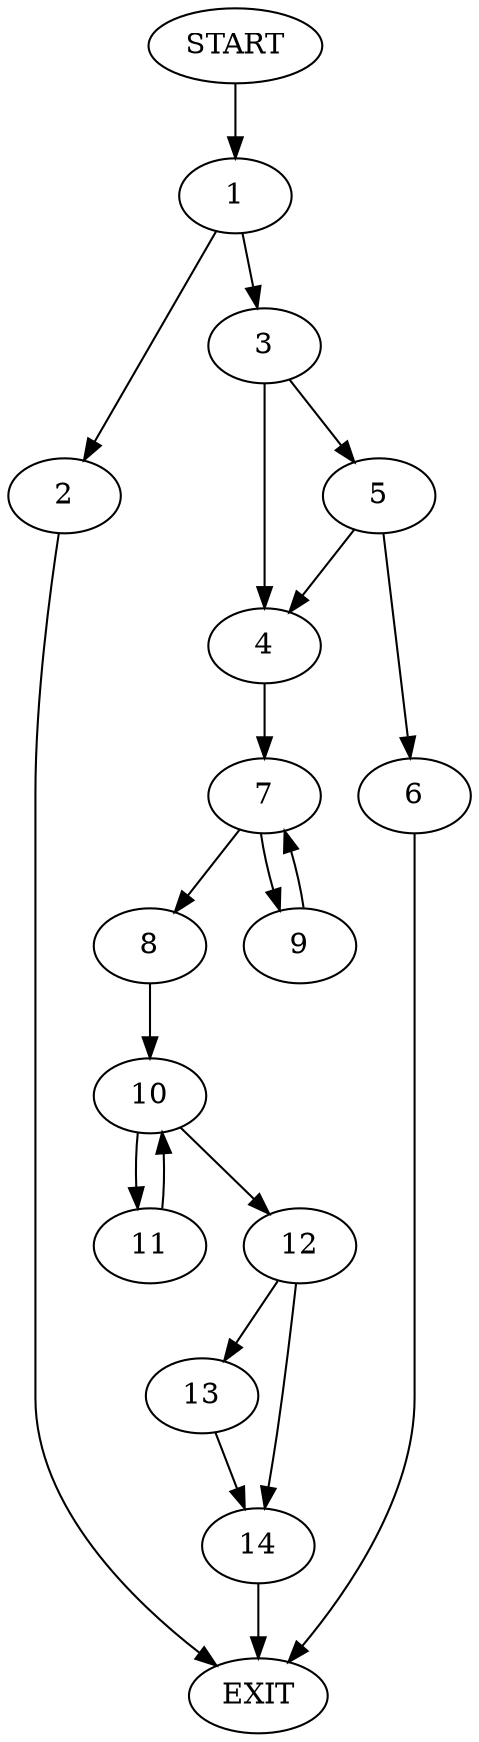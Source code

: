 digraph {
0 [label="START"]
15 [label="EXIT"]
0 -> 1
1 -> 2
1 -> 3
2 -> 15
3 -> 4
3 -> 5
5 -> 6
5 -> 4
4 -> 7
6 -> 15
7 -> 8
7 -> 9
8 -> 10
9 -> 7
10 -> 11
10 -> 12
12 -> 13
12 -> 14
11 -> 10
13 -> 14
14 -> 15
}
